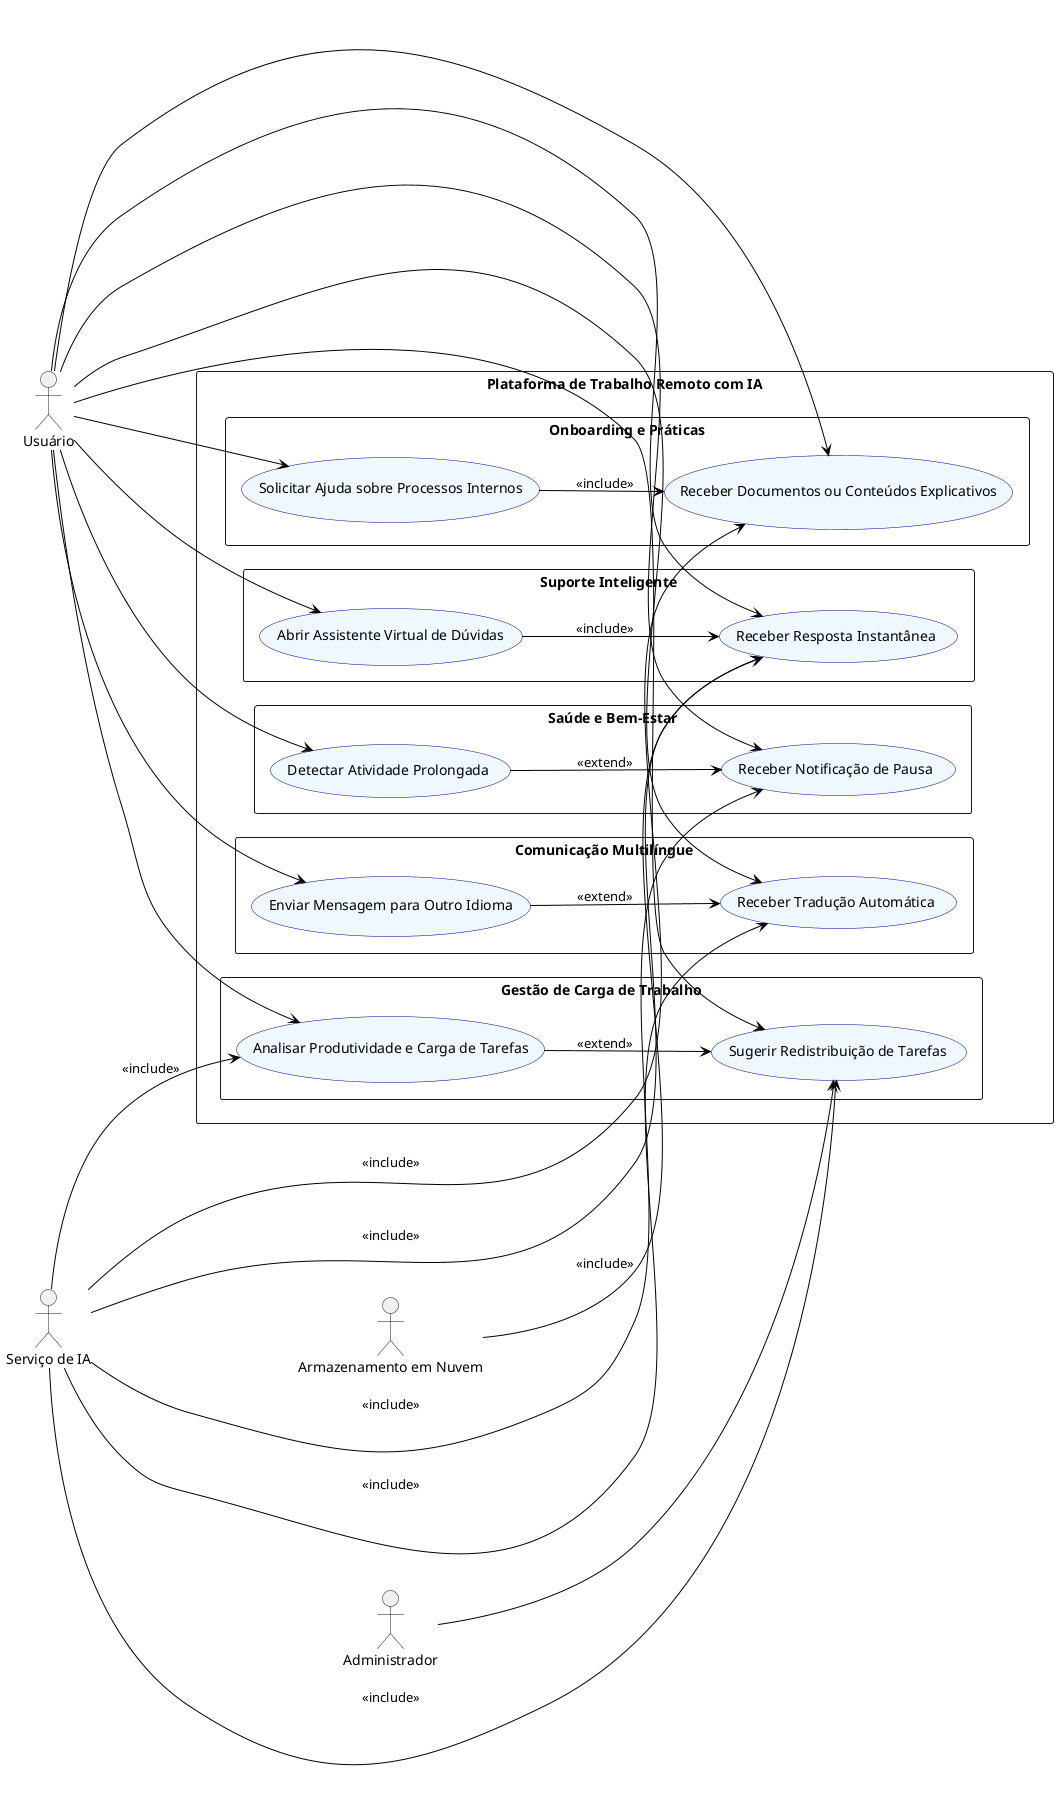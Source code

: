 @startuml
left to right direction
skinparam packageStyle rectangle
skinparam usecase {
  BackgroundColor #F0F8FF
  BorderColor DarkBlue
  ArrowColor Black
}

actor "Usuário" as Usuario
actor "Administrador" as Admin
actor "Serviço de IA" as IA
actor "Armazenamento em Nuvem" as Storage

rectangle "Plataforma de Trabalho Remoto com IA" {

  package "Gestão de Carga de Trabalho" {
    usecase "Analisar Produtividade e Carga de Tarefas" as RF06A
    usecase "Sugerir Redistribuição de Tarefas" as RF06B
  }

  package "Onboarding e Práticas" {
    usecase "Solicitar Ajuda sobre Processos Internos" as RF07
    usecase "Receber Documentos ou Conteúdos Explicativos" as RF07B
  }

  package "Saúde e Bem-Estar" {
    usecase "Detectar Atividade Prolongada" as RF08
    usecase "Receber Notificação de Pausa" as RF08B
  }

  package "Comunicação Multilíngue" {
    usecase "Enviar Mensagem para Outro Idioma" as RF09A
    usecase "Receber Tradução Automática" as RF09B
  }

  package "Suporte Inteligente" {
    usecase "Abrir Assistente Virtual de Dúvidas" as RF10
    usecase "Receber Resposta Instantânea" as RF10B
  }

}

' Relações Usuário
Usuario --> RF06A
Usuario --> RF06B
Usuario --> RF07
Usuario --> RF07B
Usuario --> RF08
Usuario --> RF08B
Usuario --> RF09A
Usuario --> RF09B
Usuario --> RF10
Usuario --> RF10B

' Relações Admin
Admin --> RF06B

' Relações IA
IA --> RF06A : <<include>>
IA --> RF06B : <<include>>
IA --> RF07B : <<include>>
IA --> RF08B : <<include>>
IA --> RF09B : <<include>>
IA --> RF10B : <<include>>

' Armazenamento
Storage --> RF10B : <<include>>

' Inclusões e Extensões
RF06A --> RF06B : <<extend>>
RF07 --> RF07B : <<include>>
RF08 --> RF08B : <<extend>>
RF09A --> RF09B : <<extend>>
RF10 --> RF10B : <<include>>
@enduml
